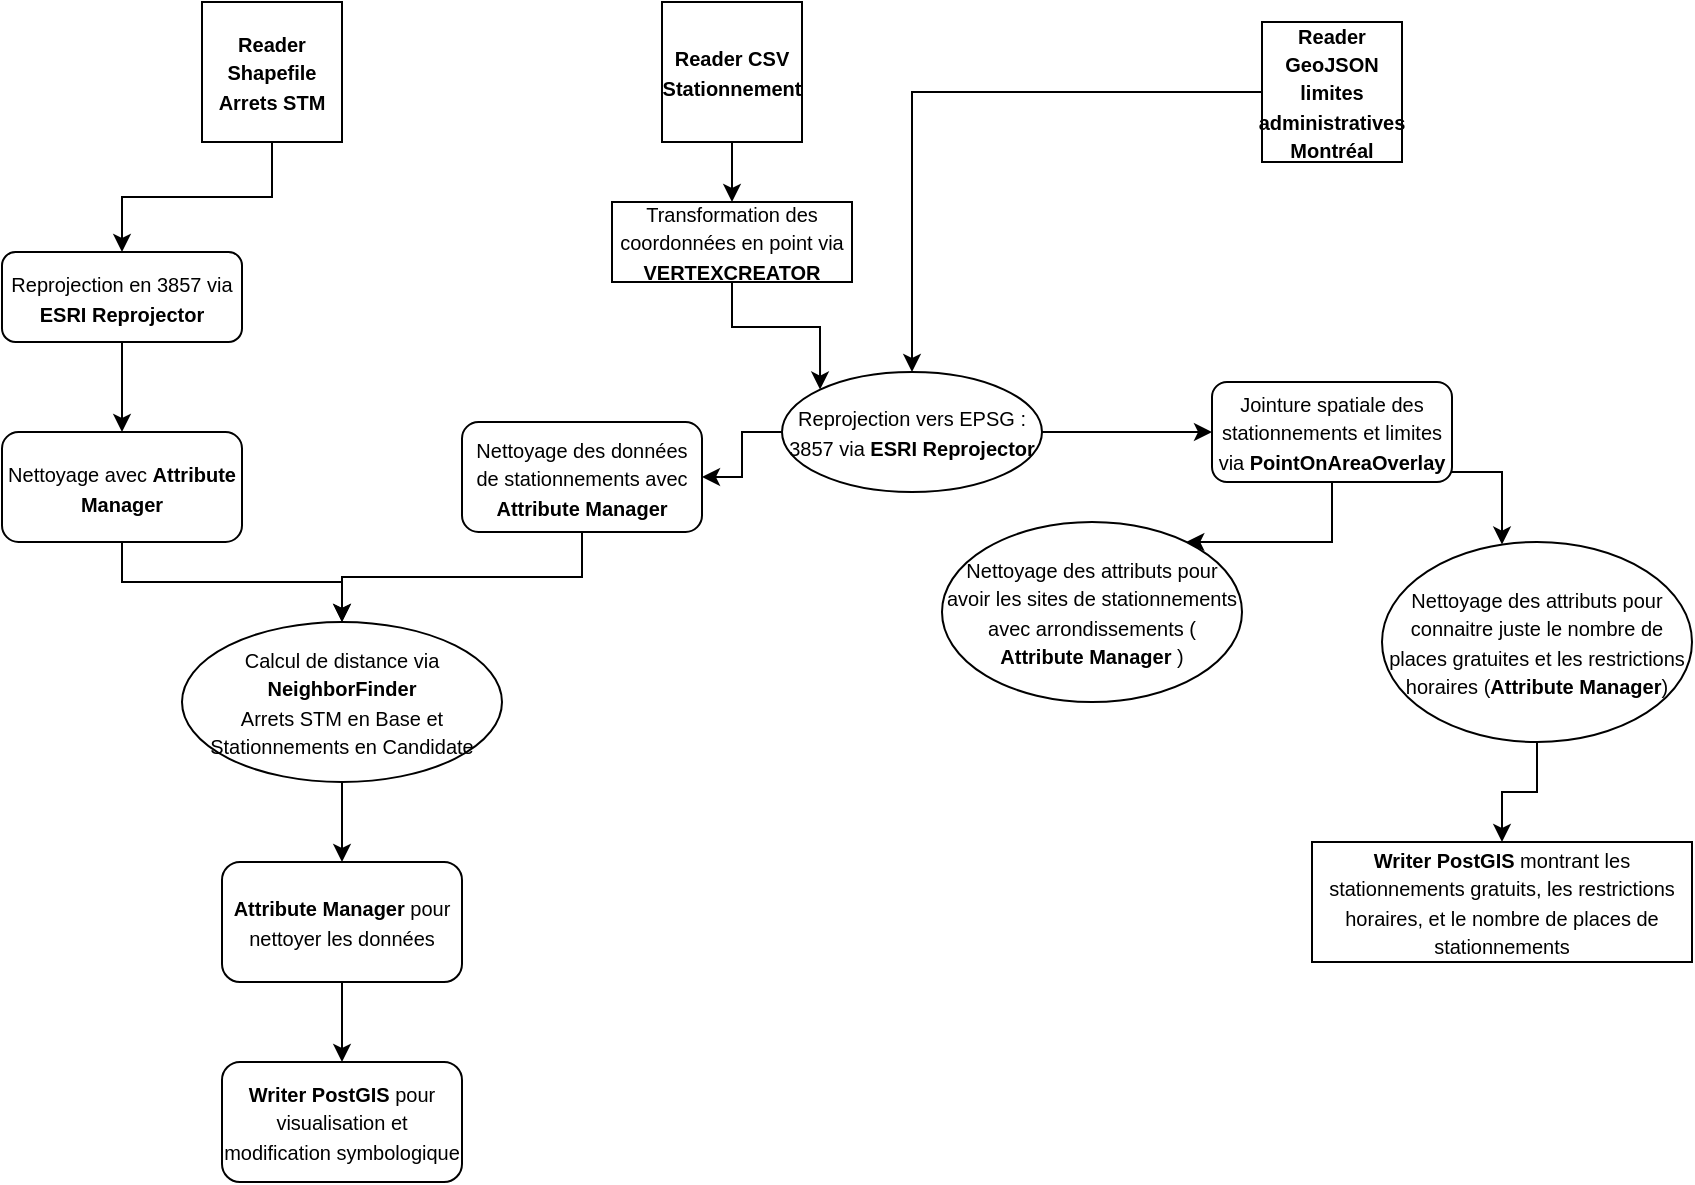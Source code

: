 <mxfile version="26.1.0">
  <diagram name="Page-1" id="WL6nOhDG4z1uNAzlub7u">
    <mxGraphModel dx="986" dy="541" grid="1" gridSize="10" guides="1" tooltips="1" connect="1" arrows="1" fold="1" page="1" pageScale="1" pageWidth="850" pageHeight="1100" math="0" shadow="0">
      <root>
        <mxCell id="0" />
        <mxCell id="1" parent="0" />
        <mxCell id="ilFfyxpu3PWhFrHgzOiB-9" value="" style="edgeStyle=orthogonalEdgeStyle;rounded=0;orthogonalLoop=1;jettySize=auto;html=1;" parent="1" source="ilFfyxpu3PWhFrHgzOiB-1" target="ilFfyxpu3PWhFrHgzOiB-8" edge="1">
          <mxGeometry relative="1" as="geometry" />
        </mxCell>
        <mxCell id="ilFfyxpu3PWhFrHgzOiB-1" value="&lt;b&gt;&lt;font style=&quot;font-size: 10px;&quot;&gt;Reader CSV Stationnement&lt;/font&gt;&lt;/b&gt;" style="whiteSpace=wrap;html=1;aspect=fixed;" parent="1" vertex="1">
          <mxGeometry x="330" y="30" width="70" height="70" as="geometry" />
        </mxCell>
        <mxCell id="ilFfyxpu3PWhFrHgzOiB-11" value="" style="edgeStyle=orthogonalEdgeStyle;rounded=0;orthogonalLoop=1;jettySize=auto;html=1;" parent="1" source="ilFfyxpu3PWhFrHgzOiB-2" target="ilFfyxpu3PWhFrHgzOiB-4" edge="1">
          <mxGeometry relative="1" as="geometry" />
        </mxCell>
        <mxCell id="ilFfyxpu3PWhFrHgzOiB-2" value="&lt;b&gt;&lt;font style=&quot;font-size: 10px;&quot;&gt;Reader GeoJSON limites administratives Montréal&lt;/font&gt;&lt;/b&gt;" style="whiteSpace=wrap;html=1;aspect=fixed;" parent="1" vertex="1">
          <mxGeometry x="630" y="40" width="70" height="70" as="geometry" />
        </mxCell>
        <mxCell id="ilFfyxpu3PWhFrHgzOiB-3" style="edgeStyle=orthogonalEdgeStyle;rounded=0;orthogonalLoop=1;jettySize=auto;html=1;exitX=0.5;exitY=1;exitDx=0;exitDy=0;" parent="1" source="ilFfyxpu3PWhFrHgzOiB-1" target="ilFfyxpu3PWhFrHgzOiB-1" edge="1">
          <mxGeometry relative="1" as="geometry" />
        </mxCell>
        <mxCell id="osBCSfrFB3hvQAAodffK-1" value="" style="edgeStyle=orthogonalEdgeStyle;rounded=0;orthogonalLoop=1;jettySize=auto;html=1;" edge="1" parent="1" source="ilFfyxpu3PWhFrHgzOiB-4" target="ilFfyxpu3PWhFrHgzOiB-13">
          <mxGeometry relative="1" as="geometry" />
        </mxCell>
        <mxCell id="osBCSfrFB3hvQAAodffK-13" value="" style="edgeStyle=orthogonalEdgeStyle;rounded=0;orthogonalLoop=1;jettySize=auto;html=1;" edge="1" parent="1" source="ilFfyxpu3PWhFrHgzOiB-4" target="osBCSfrFB3hvQAAodffK-12">
          <mxGeometry relative="1" as="geometry" />
        </mxCell>
        <mxCell id="ilFfyxpu3PWhFrHgzOiB-4" value="&lt;font style=&quot;font-size: 10px;&quot;&gt;Reprojection vers EPSG : 3857 via &lt;b&gt;ESRI Reprojector&lt;/b&gt;&lt;/font&gt;" style="ellipse;whiteSpace=wrap;html=1;" parent="1" vertex="1">
          <mxGeometry x="390" y="215" width="130" height="60" as="geometry" />
        </mxCell>
        <mxCell id="ilFfyxpu3PWhFrHgzOiB-10" value="" style="edgeStyle=orthogonalEdgeStyle;rounded=0;orthogonalLoop=1;jettySize=auto;html=1;entryX=0;entryY=0;entryDx=0;entryDy=0;" parent="1" source="ilFfyxpu3PWhFrHgzOiB-8" target="ilFfyxpu3PWhFrHgzOiB-4" edge="1">
          <mxGeometry relative="1" as="geometry" />
        </mxCell>
        <mxCell id="ilFfyxpu3PWhFrHgzOiB-8" value="&lt;font style=&quot;font-size: 10px;&quot;&gt;Transformation des coordonnées en point via &lt;b&gt;VERTEXCREATOR&lt;/b&gt;&lt;/font&gt;" style="rounded=0;whiteSpace=wrap;html=1;" parent="1" vertex="1">
          <mxGeometry x="305" y="130" width="120" height="40" as="geometry" />
        </mxCell>
        <mxCell id="ilFfyxpu3PWhFrHgzOiB-18" value="" style="edgeStyle=orthogonalEdgeStyle;rounded=0;orthogonalLoop=1;jettySize=auto;html=1;" parent="1" source="ilFfyxpu3PWhFrHgzOiB-13" target="ilFfyxpu3PWhFrHgzOiB-15" edge="1">
          <mxGeometry relative="1" as="geometry">
            <Array as="points">
              <mxPoint x="750" y="265" />
            </Array>
          </mxGeometry>
        </mxCell>
        <mxCell id="osBCSfrFB3hvQAAodffK-5" value="" style="edgeStyle=orthogonalEdgeStyle;rounded=0;orthogonalLoop=1;jettySize=auto;html=1;" edge="1" parent="1" source="ilFfyxpu3PWhFrHgzOiB-13" target="ilFfyxpu3PWhFrHgzOiB-19">
          <mxGeometry relative="1" as="geometry">
            <Array as="points">
              <mxPoint x="665" y="300" />
            </Array>
          </mxGeometry>
        </mxCell>
        <mxCell id="ilFfyxpu3PWhFrHgzOiB-13" value="&lt;font style=&quot;font-size: 10px;&quot;&gt;Jointure spatiale des stationnements et limites via &lt;b&gt;PointOnAreaOverlay&lt;/b&gt;&lt;/font&gt;" style="rounded=1;whiteSpace=wrap;html=1;" parent="1" vertex="1">
          <mxGeometry x="605" y="220" width="120" height="50" as="geometry" />
        </mxCell>
        <mxCell id="ilFfyxpu3PWhFrHgzOiB-23" value="" style="edgeStyle=orthogonalEdgeStyle;rounded=0;orthogonalLoop=1;jettySize=auto;html=1;" parent="1" source="ilFfyxpu3PWhFrHgzOiB-15" target="ilFfyxpu3PWhFrHgzOiB-22" edge="1">
          <mxGeometry relative="1" as="geometry" />
        </mxCell>
        <mxCell id="ilFfyxpu3PWhFrHgzOiB-15" value="&lt;font style=&quot;font-size: 10px;&quot;&gt;Nettoyage des attributs pour connaitre juste le nombre de places gratuites et les restrictions horaires (&lt;b&gt;Attribute Manager&lt;/b&gt;)&lt;/font&gt;" style="ellipse;whiteSpace=wrap;html=1;" parent="1" vertex="1">
          <mxGeometry x="690" y="300" width="155" height="100" as="geometry" />
        </mxCell>
        <mxCell id="ilFfyxpu3PWhFrHgzOiB-19" value="&lt;font style=&quot;font-size: 10px;&quot;&gt;Nettoyage des attributs pour avoir les sites de stationnements avec arrondissements ( &lt;b&gt;Attribute Manager&lt;/b&gt; )&lt;/font&gt;" style="ellipse;whiteSpace=wrap;html=1;rotation=0;" parent="1" vertex="1">
          <mxGeometry x="470" y="290" width="150" height="90" as="geometry" />
        </mxCell>
        <mxCell id="ilFfyxpu3PWhFrHgzOiB-22" value="&lt;font style=&quot;font-size: 10px;&quot;&gt;&lt;b&gt;Writer PostGIS&lt;/b&gt; montrant les stationnements gratuits, les restrictions horaires, et le nombre de places de stationnements&lt;/font&gt;" style="rounded=0;whiteSpace=wrap;html=1;" parent="1" vertex="1">
          <mxGeometry x="655" y="450" width="190" height="60" as="geometry" />
        </mxCell>
        <mxCell id="osBCSfrFB3hvQAAodffK-9" value="" style="edgeStyle=orthogonalEdgeStyle;rounded=0;orthogonalLoop=1;jettySize=auto;html=1;" edge="1" parent="1" source="osBCSfrFB3hvQAAodffK-6" target="osBCSfrFB3hvQAAodffK-8">
          <mxGeometry relative="1" as="geometry" />
        </mxCell>
        <mxCell id="osBCSfrFB3hvQAAodffK-6" value="&lt;b&gt;&lt;font style=&quot;font-size: 10px;&quot;&gt;Reader Shapefile Arrets STM&lt;/font&gt;&lt;/b&gt;" style="whiteSpace=wrap;html=1;aspect=fixed;" vertex="1" parent="1">
          <mxGeometry x="100" y="30" width="70" height="70" as="geometry" />
        </mxCell>
        <mxCell id="osBCSfrFB3hvQAAodffK-11" value="" style="edgeStyle=orthogonalEdgeStyle;rounded=0;orthogonalLoop=1;jettySize=auto;html=1;" edge="1" parent="1" source="osBCSfrFB3hvQAAodffK-8" target="osBCSfrFB3hvQAAodffK-10">
          <mxGeometry relative="1" as="geometry" />
        </mxCell>
        <mxCell id="osBCSfrFB3hvQAAodffK-8" value="&lt;font style=&quot;font-size: 10px;&quot;&gt;Reprojection en 3857 via &lt;b&gt;ESRI Reprojector&lt;/b&gt;&lt;/font&gt;" style="rounded=1;whiteSpace=wrap;html=1;" vertex="1" parent="1">
          <mxGeometry y="155" width="120" height="45" as="geometry" />
        </mxCell>
        <mxCell id="osBCSfrFB3hvQAAodffK-18" value="" style="edgeStyle=orthogonalEdgeStyle;rounded=0;orthogonalLoop=1;jettySize=auto;html=1;" edge="1" parent="1" source="osBCSfrFB3hvQAAodffK-10" target="osBCSfrFB3hvQAAodffK-15">
          <mxGeometry relative="1" as="geometry" />
        </mxCell>
        <mxCell id="osBCSfrFB3hvQAAodffK-10" value="&lt;font style=&quot;font-size: 10px;&quot;&gt;Nettoyage avec &lt;b&gt;Attribute Manager&lt;/b&gt;&lt;/font&gt;" style="rounded=1;whiteSpace=wrap;html=1;" vertex="1" parent="1">
          <mxGeometry y="245" width="120" height="55" as="geometry" />
        </mxCell>
        <mxCell id="osBCSfrFB3hvQAAodffK-19" value="" style="edgeStyle=orthogonalEdgeStyle;rounded=0;orthogonalLoop=1;jettySize=auto;html=1;" edge="1" parent="1" source="osBCSfrFB3hvQAAodffK-12" target="osBCSfrFB3hvQAAodffK-15">
          <mxGeometry relative="1" as="geometry" />
        </mxCell>
        <mxCell id="osBCSfrFB3hvQAAodffK-12" value="&lt;font style=&quot;font-size: 10px;&quot;&gt;Nettoyage des données de stationnements avec &lt;b&gt;Attribute Manager&lt;/b&gt;&lt;/font&gt;" style="rounded=1;whiteSpace=wrap;html=1;" vertex="1" parent="1">
          <mxGeometry x="230" y="240" width="120" height="55" as="geometry" />
        </mxCell>
        <mxCell id="osBCSfrFB3hvQAAodffK-21" value="" style="edgeStyle=orthogonalEdgeStyle;rounded=0;orthogonalLoop=1;jettySize=auto;html=1;" edge="1" parent="1" source="osBCSfrFB3hvQAAodffK-15" target="osBCSfrFB3hvQAAodffK-20">
          <mxGeometry relative="1" as="geometry" />
        </mxCell>
        <mxCell id="osBCSfrFB3hvQAAodffK-15" value="&lt;div&gt;&lt;font style=&quot;font-size: 10px;&quot;&gt;Calcul de distance via &lt;b&gt;NeighborFinder&lt;/b&gt;&lt;/font&gt;&lt;/div&gt;&lt;div&gt;&lt;font style=&quot;font-size: 10px;&quot;&gt;Arrets STM en Base et Stationnements en Candidate&lt;/font&gt;&lt;/div&gt;" style="ellipse;whiteSpace=wrap;html=1;" vertex="1" parent="1">
          <mxGeometry x="90" y="340" width="160" height="80" as="geometry" />
        </mxCell>
        <mxCell id="osBCSfrFB3hvQAAodffK-23" value="" style="edgeStyle=orthogonalEdgeStyle;rounded=0;orthogonalLoop=1;jettySize=auto;html=1;" edge="1" parent="1" source="osBCSfrFB3hvQAAodffK-20" target="osBCSfrFB3hvQAAodffK-22">
          <mxGeometry relative="1" as="geometry" />
        </mxCell>
        <mxCell id="osBCSfrFB3hvQAAodffK-20" value="&lt;font style=&quot;font-size: 10px;&quot;&gt;&lt;b&gt;&lt;font&gt;Attribute Manager&lt;/font&gt;&lt;/b&gt; pour nettoyer les données&lt;/font&gt;" style="rounded=1;whiteSpace=wrap;html=1;" vertex="1" parent="1">
          <mxGeometry x="110" y="460" width="120" height="60" as="geometry" />
        </mxCell>
        <mxCell id="osBCSfrFB3hvQAAodffK-22" value="&lt;font style=&quot;font-size: 10px;&quot;&gt;&lt;b&gt;Writer PostGIS&lt;/b&gt; pour visualisation et modification symbologique&lt;/font&gt;" style="whiteSpace=wrap;html=1;rounded=1;" vertex="1" parent="1">
          <mxGeometry x="110" y="560" width="120" height="60" as="geometry" />
        </mxCell>
      </root>
    </mxGraphModel>
  </diagram>
</mxfile>
